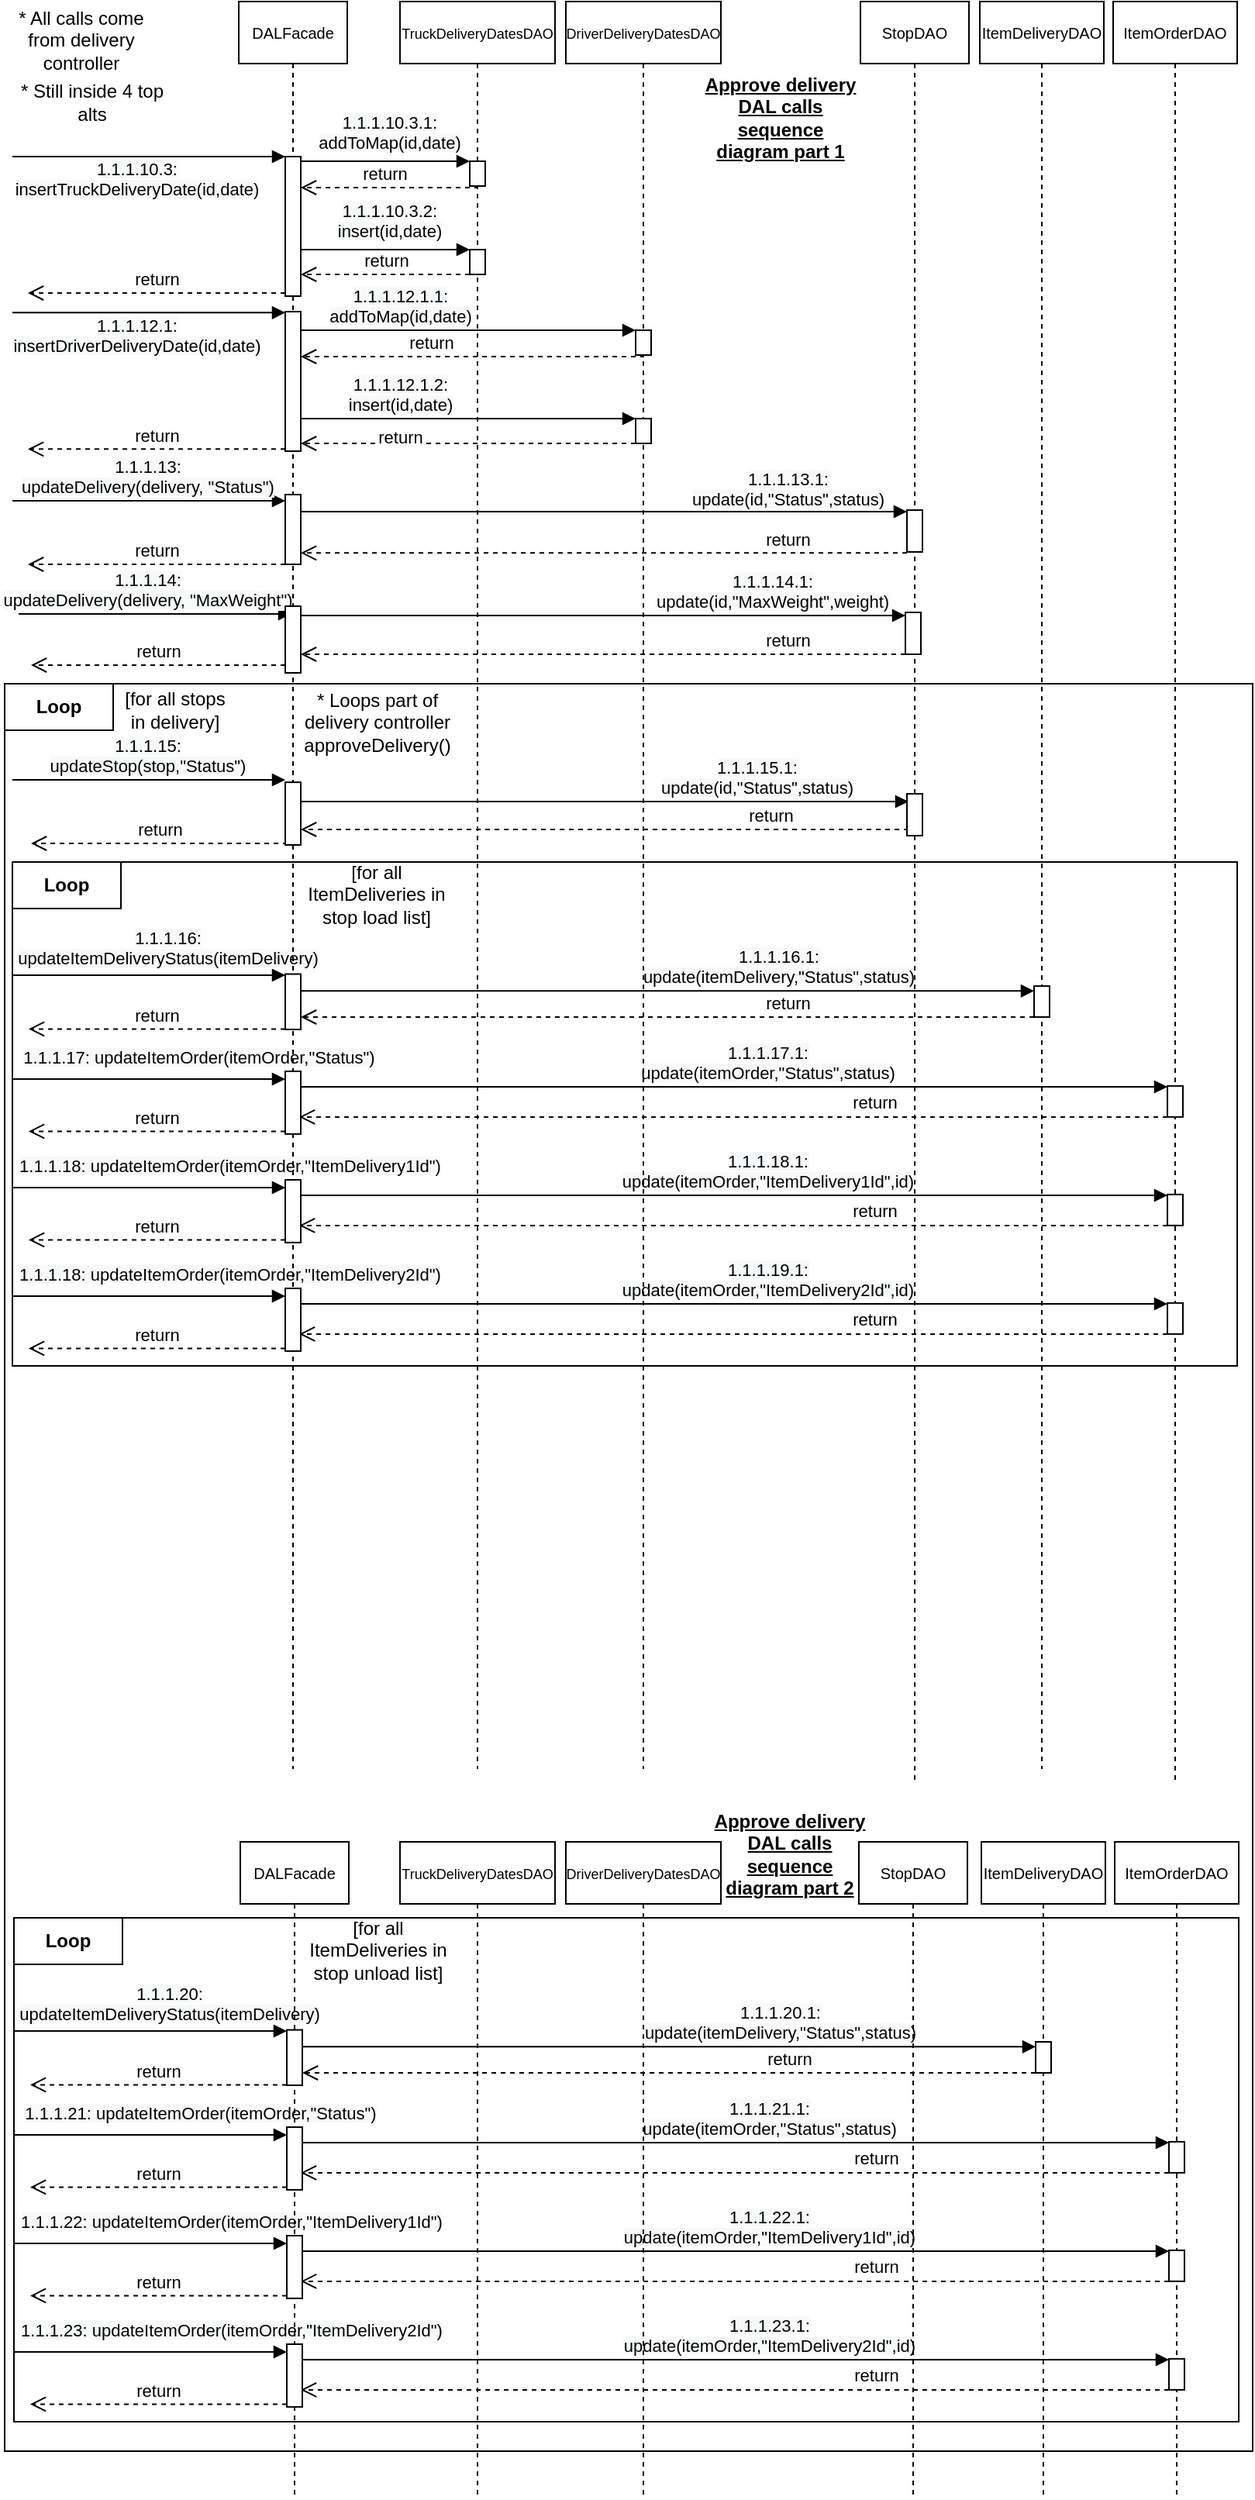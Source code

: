 <mxfile version="20.5.3" type="embed"><diagram id="23iRSUPoRavnBvh4doch" name="Page-1"><mxGraphModel dx="1515" dy="495" grid="1" gridSize="10" guides="1" tooltips="1" connect="1" arrows="1" fold="1" page="1" pageScale="1" pageWidth="827" pageHeight="1169" math="0" shadow="0"><root><mxCell id="0"/><mxCell id="1" parent="0"/><mxCell id="19" value="" style="rounded=0;whiteSpace=wrap;html=1;" parent="1" vertex="1"><mxGeometry x="-825" y="450" width="805" height="1140" as="geometry"/></mxCell><mxCell id="90" value="" style="rounded=0;whiteSpace=wrap;html=1;" parent="1" vertex="1"><mxGeometry x="-819" y="1246" width="790" height="325" as="geometry"/></mxCell><mxCell id="26" value="" style="rounded=0;whiteSpace=wrap;html=1;" parent="1" vertex="1"><mxGeometry x="-820" y="565" width="790" height="325" as="geometry"/></mxCell><mxCell id="20" value="&lt;b&gt;Loop&lt;/b&gt;" style="rounded=0;whiteSpace=wrap;html=1;" parent="1" vertex="1"><mxGeometry x="-825" y="450" width="70" height="30" as="geometry"/></mxCell><mxCell id="5" value="&lt;span style=&quot;background-color: rgb(248, 249, 250);&quot;&gt;1.1.1.13:&lt;br&gt;updateDelivery(delivery, &quot;Status&quot;)&lt;br&gt;&lt;/span&gt;" style="html=1;verticalAlign=bottom;startArrow=none;endArrow=block;startSize=8;edgeStyle=elbowEdgeStyle;elbow=vertical;curved=0;rounded=0;startFill=0;" parent="1" target="56" edge="1"><mxGeometry x="-0.013" relative="1" as="geometry"><mxPoint x="-820" y="332" as="sourcePoint"/><Array as="points"><mxPoint x="-680" y="332"/><mxPoint x="-700" y="334"/><mxPoint x="-770" y="333"/><mxPoint x="-660" y="333"/><mxPoint x="-640" y="323"/><mxPoint x="110" y="323"/><mxPoint x="50" y="323"/><mxPoint x="160" y="343"/><mxPoint x="130" y="363"/></Array><mxPoint as="offset"/><mxPoint x="-644" y="332" as="targetPoint"/></mxGeometry></mxCell><mxCell id="6" value="* All calls come from delivery controller" style="text;html=1;align=center;verticalAlign=middle;whiteSpace=wrap;rounded=0;" parent="1" vertex="1"><mxGeometry x="-827" y="20" width="103" height="30" as="geometry"/></mxCell><mxCell id="7" value="* Still inside 4 top alts" style="text;html=1;align=center;verticalAlign=middle;whiteSpace=wrap;rounded=0;" parent="1" vertex="1"><mxGeometry x="-820" y="60" width="103" height="30" as="geometry"/></mxCell><mxCell id="9" value="&lt;span style=&quot;background-color: rgb(248, 249, 250);&quot;&gt;1.1.1.14:&lt;br&gt;updateDelivery(delivery, &quot;MaxWeight&quot;)&lt;br&gt;&lt;/span&gt;" style="html=1;verticalAlign=bottom;startArrow=none;endArrow=block;startSize=8;edgeStyle=elbowEdgeStyle;elbow=vertical;curved=0;rounded=0;startFill=0;" parent="1" edge="1"><mxGeometry x="-0.057" relative="1" as="geometry"><mxPoint x="-816" y="405" as="sourcePoint"/><Array as="points"><mxPoint x="-716" y="405"/><mxPoint x="-806" y="405"/><mxPoint x="-766" y="406"/><mxPoint x="-656" y="406"/><mxPoint x="-636" y="396"/><mxPoint x="114" y="396"/><mxPoint x="54" y="396"/><mxPoint x="164" y="416"/><mxPoint x="134" y="436"/></Array><mxPoint as="offset"/><mxPoint x="-640" y="405" as="targetPoint"/></mxGeometry></mxCell><mxCell id="12" value="&lt;span style=&quot;background-color: rgb(248, 249, 250);&quot;&gt;1.1.1.13.1:&lt;br&gt;update(id,&quot;Status&quot;,status)&lt;br&gt;&lt;/span&gt;" style="html=1;verticalAlign=bottom;startArrow=none;endArrow=block;startSize=8;edgeStyle=elbowEdgeStyle;elbow=vertical;curved=0;rounded=0;startFill=0;" parent="1" edge="1"><mxGeometry x="0.606" y="-1" relative="1" as="geometry"><mxPoint x="-634" y="339.0" as="sourcePoint"/><Array as="points"><mxPoint x="-326" y="339"/><mxPoint x="-346" y="341"/><mxPoint x="-416" y="340"/><mxPoint x="-306" y="340"/><mxPoint x="-286" y="330"/><mxPoint x="464" y="330"/><mxPoint x="404" y="330"/><mxPoint x="514" y="350"/><mxPoint x="484" y="370"/></Array><mxPoint as="offset"/><mxPoint x="-243" y="339.0" as="targetPoint"/></mxGeometry></mxCell><mxCell id="13" value="return" style="html=1;verticalAlign=bottom;endArrow=open;dashed=1;endSize=8;edgeStyle=elbowEdgeStyle;elbow=vertical;curved=0;rounded=0;" parent="1" edge="1"><mxGeometry x="-0.606" relative="1" as="geometry"><mxPoint x="-634" y="365.66" as="targetPoint"/><Array as="points"><mxPoint x="-336" y="365.66"/><mxPoint x="-385" y="435.66"/><mxPoint x="-390" y="340.61"/><mxPoint x="-440" y="220.61"/><mxPoint x="-350" y="160.28"/><mxPoint x="-340" y="160.28"/><mxPoint x="-410" y="140.75"/><mxPoint x="-365" y="100.75"/><mxPoint x="-345" y="110.75"/></Array><mxPoint x="-243" y="365.66" as="sourcePoint"/><mxPoint as="offset"/></mxGeometry></mxCell><mxCell id="14" value="return" style="html=1;verticalAlign=bottom;endArrow=open;dashed=1;endSize=8;edgeStyle=elbowEdgeStyle;elbow=vertical;curved=0;rounded=0;" parent="1" source="59" edge="1"><mxGeometry relative="1" as="geometry"><mxPoint x="-808" y="438" as="targetPoint"/><Array as="points"><mxPoint x="-714" y="438"/><mxPoint x="-763" y="508"/><mxPoint x="-768" y="412.95"/><mxPoint x="-818" y="292.95"/><mxPoint x="-728" y="232.62"/><mxPoint x="-718" y="232.62"/><mxPoint x="-788" y="213.09"/><mxPoint x="-743" y="173.09"/><mxPoint x="-723" y="183.09"/></Array><mxPoint x="-642.48" y="454.82" as="sourcePoint"/><mxPoint as="offset"/></mxGeometry></mxCell><mxCell id="15" value="&lt;span style=&quot;background-color: rgb(248, 249, 250);&quot;&gt;1.1.1.14.1:&lt;br&gt;update(id,&quot;MaxWeight&quot;,weight)&lt;br&gt;&lt;/span&gt;" style="html=1;verticalAlign=bottom;startArrow=none;endArrow=block;startSize=8;edgeStyle=elbowEdgeStyle;elbow=vertical;curved=0;rounded=0;startFill=0;" parent="1" target="58" edge="1"><mxGeometry x="0.559" relative="1" as="geometry"><mxPoint x="-634" y="406.0" as="sourcePoint"/><Array as="points"><mxPoint x="-330" y="406"/><mxPoint x="-350" y="408"/><mxPoint x="-420" y="407"/><mxPoint x="-310" y="407"/><mxPoint x="-290" y="397"/><mxPoint x="460" y="397"/><mxPoint x="400" y="397"/><mxPoint x="510" y="417"/><mxPoint x="480" y="437"/></Array><mxPoint as="offset"/><mxPoint x="-243" y="406.0" as="targetPoint"/></mxGeometry></mxCell><mxCell id="16" value="return" style="html=1;verticalAlign=bottom;endArrow=open;dashed=1;endSize=8;edgeStyle=elbowEdgeStyle;elbow=vertical;curved=0;rounded=0;" parent="1" source="58" target="59" edge="1"><mxGeometry x="-0.61" relative="1" as="geometry"><mxPoint x="-640" y="439.0" as="targetPoint"/><Array as="points"><mxPoint x="-334" y="431"/><mxPoint x="-383" y="501"/><mxPoint x="-388" y="405.95"/><mxPoint x="-438" y="285.95"/><mxPoint x="-348" y="225.62"/><mxPoint x="-338" y="225.62"/><mxPoint x="-408" y="206.09"/><mxPoint x="-363" y="166.09"/><mxPoint x="-343" y="176.09"/></Array><mxPoint x="-245.0" y="431" as="sourcePoint"/><mxPoint as="offset"/></mxGeometry></mxCell><mxCell id="17" value="return" style="html=1;verticalAlign=bottom;endArrow=open;dashed=1;endSize=8;edgeStyle=elbowEdgeStyle;elbow=vertical;curved=0;rounded=0;" parent="1" edge="1"><mxGeometry relative="1" as="geometry"><mxPoint x="-810" y="373" as="targetPoint"/><Array as="points"><mxPoint x="-716" y="373"/><mxPoint x="-765" y="443"/><mxPoint x="-770" y="347.95"/><mxPoint x="-820" y="227.95"/><mxPoint x="-730" y="167.62"/><mxPoint x="-720" y="167.62"/><mxPoint x="-790" y="148.09"/><mxPoint x="-745" y="108.09"/><mxPoint x="-725" y="118.09"/></Array><mxPoint x="-644" y="373" as="sourcePoint"/><mxPoint as="offset"/></mxGeometry></mxCell><mxCell id="18" value="&lt;span style=&quot;background-color: rgb(248, 249, 250);&quot;&gt;1.1.1.15:&lt;br&gt;updateStop(stop,&quot;Status&quot;)&lt;br&gt;&lt;/span&gt;" style="html=1;verticalAlign=bottom;startArrow=none;endArrow=block;startSize=8;edgeStyle=elbowEdgeStyle;elbow=vertical;curved=0;rounded=0;startFill=0;" parent="1" edge="1"><mxGeometry x="-0.013" relative="1" as="geometry"><mxPoint x="-820" y="512" as="sourcePoint"/><Array as="points"><mxPoint x="-680" y="512"/><mxPoint x="-700" y="514"/><mxPoint x="-770" y="513"/><mxPoint x="-660" y="513"/><mxPoint x="-640" y="503"/><mxPoint x="110" y="503"/><mxPoint x="50" y="503"/><mxPoint x="160" y="523"/><mxPoint x="130" y="543"/></Array><mxPoint as="offset"/><mxPoint x="-644" y="512" as="targetPoint"/></mxGeometry></mxCell><mxCell id="21" value="[for all stops&lt;br&gt;in delivery]" style="text;html=1;align=center;verticalAlign=middle;whiteSpace=wrap;rounded=0;" parent="1" vertex="1"><mxGeometry x="-769.996" y="450" width="110.421" height="34.56" as="geometry"/></mxCell><mxCell id="22" value="&lt;span style=&quot;background-color: rgb(248, 249, 250);&quot;&gt;1.1.1.15.1:&lt;br&gt;update(id,&quot;Status&quot;,status)&lt;br&gt;&lt;/span&gt;" style="html=1;verticalAlign=bottom;startArrow=none;endArrow=block;startSize=8;edgeStyle=elbowEdgeStyle;elbow=vertical;curved=0;rounded=0;startFill=0;" parent="1" source="61" edge="1"><mxGeometry x="0.5" relative="1" as="geometry"><mxPoint x="-399" y="526.0" as="sourcePoint"/><Array as="points"><mxPoint x="-317" y="526"/><mxPoint x="-337" y="528"/><mxPoint x="-407" y="527"/><mxPoint x="-297" y="527"/><mxPoint x="-277" y="517"/><mxPoint x="473" y="517"/><mxPoint x="413" y="517"/><mxPoint x="523" y="537"/><mxPoint x="493" y="557"/></Array><mxPoint as="offset"/><mxPoint x="-242" y="526.0" as="targetPoint"/></mxGeometry></mxCell><mxCell id="23" value="return" style="html=1;verticalAlign=bottom;endArrow=open;dashed=1;endSize=8;edgeStyle=elbowEdgeStyle;elbow=vertical;curved=0;rounded=0;" parent="1" target="61" edge="1"><mxGeometry x="-0.546" relative="1" as="geometry"><mxPoint x="-399" y="544.0" as="targetPoint"/><Array as="points"><mxPoint x="-275" y="544"/><mxPoint x="-321" y="554"/><mxPoint x="-370" y="624"/><mxPoint x="-375" y="528.95"/><mxPoint x="-425" y="408.95"/><mxPoint x="-335" y="348.62"/><mxPoint x="-325" y="348.62"/><mxPoint x="-395" y="329.09"/><mxPoint x="-350" y="289.09"/><mxPoint x="-330" y="299.09"/></Array><mxPoint x="-242" y="544.0" as="sourcePoint"/><mxPoint as="offset"/></mxGeometry></mxCell><mxCell id="25" value="return" style="html=1;verticalAlign=bottom;endArrow=open;dashed=1;endSize=8;edgeStyle=elbowEdgeStyle;elbow=vertical;curved=0;rounded=0;exitX=0.152;exitY=0.423;exitDx=0;exitDy=0;exitPerimeter=0;" parent="1" edge="1"><mxGeometry relative="1" as="geometry"><mxPoint x="-808" y="553" as="targetPoint"/><Array as="points"><mxPoint x="-660" y="553"/><mxPoint x="-680" y="550"/><mxPoint x="-706" y="550"/><mxPoint x="-755" y="620"/><mxPoint x="-760" y="524.95"/><mxPoint x="-810" y="404.95"/><mxPoint x="-720" y="344.62"/><mxPoint x="-710" y="344.62"/><mxPoint x="-780" y="325.09"/><mxPoint x="-735" y="285.09"/><mxPoint x="-715" y="295.09"/></Array><mxPoint x="-642.48" y="553.02" as="sourcePoint"/><mxPoint as="offset"/></mxGeometry></mxCell><mxCell id="27" value="&lt;b&gt;Loop&lt;/b&gt;" style="rounded=0;whiteSpace=wrap;html=1;" parent="1" vertex="1"><mxGeometry x="-820" y="565" width="70" height="30" as="geometry"/></mxCell><mxCell id="28" value="[for all ItemDeliveries in stop load list]" style="text;html=1;align=center;verticalAlign=middle;whiteSpace=wrap;rounded=0;" parent="1" vertex="1"><mxGeometry x="-639.996" y="569" width="110.421" height="34.56" as="geometry"/></mxCell><mxCell id="31" value="&lt;span style=&quot;background-color: rgb(248, 249, 250);&quot;&gt;1.1.1.16:&lt;br&gt;updateItemDeliveryStatus(itemDelivery)&lt;br&gt;&lt;/span&gt;" style="html=1;verticalAlign=bottom;startArrow=none;endArrow=block;startSize=8;edgeStyle=elbowEdgeStyle;elbow=vertical;curved=0;rounded=0;startFill=0;" parent="1" edge="1"><mxGeometry x="0.136" y="2" relative="1" as="geometry"><mxPoint x="-820" y="638" as="sourcePoint"/><Array as="points"><mxPoint x="-680" y="638"/><mxPoint x="-700" y="640"/><mxPoint x="-770" y="639"/><mxPoint x="-660" y="639"/><mxPoint x="-640" y="629"/><mxPoint x="110" y="629"/><mxPoint x="50" y="629"/><mxPoint x="160" y="649"/><mxPoint x="130" y="669"/></Array><mxPoint as="offset"/><mxPoint x="-644" y="638.0" as="targetPoint"/></mxGeometry></mxCell><mxCell id="32" value="* Loops part of delivery controller approveDelivery()" style="text;html=1;align=center;verticalAlign=middle;whiteSpace=wrap;rounded=0;" parent="1" vertex="1"><mxGeometry x="-636.29" y="460.0" width="103" height="30" as="geometry"/></mxCell><mxCell id="33" value="&lt;span style=&quot;background-color: rgb(248, 249, 250);&quot;&gt;1.1.1.16.1:&lt;br&gt;update(itemDelivery,&quot;Status&quot;,status)&lt;br&gt;&lt;/span&gt;" style="html=1;verticalAlign=bottom;startArrow=none;endArrow=block;startSize=8;edgeStyle=elbowEdgeStyle;elbow=vertical;curved=0;rounded=0;startFill=0;" parent="1" source="63" target="30" edge="1"><mxGeometry x="0.3" relative="1" as="geometry"><mxPoint x="-399" y="648.16" as="sourcePoint"/><Array as="points"><mxPoint x="-307" y="648.16"/><mxPoint x="-327" y="650.16"/><mxPoint x="-397" y="649.16"/><mxPoint x="-287" y="649.16"/><mxPoint x="-267" y="639.16"/><mxPoint x="483" y="639.16"/><mxPoint x="423" y="639.16"/><mxPoint x="533" y="659.16"/><mxPoint x="503" y="679.16"/></Array><mxPoint as="offset"/><mxPoint x="-232" y="648.16" as="targetPoint"/></mxGeometry></mxCell><mxCell id="34" value="return" style="html=1;verticalAlign=bottom;endArrow=open;dashed=1;endSize=8;edgeStyle=elbowEdgeStyle;elbow=vertical;curved=0;rounded=0;" parent="1" source="30" target="63" edge="1"><mxGeometry x="-0.325" relative="1" as="geometry"><mxPoint x="-399" y="665" as="targetPoint"/><Array as="points"><mxPoint x="-215" y="665"/><mxPoint x="-175" y="685"/><mxPoint x="-311" y="676.16"/><mxPoint x="-360" y="746.16"/><mxPoint x="-365" y="651.11"/><mxPoint x="-415" y="531.11"/><mxPoint x="-325" y="470.78"/><mxPoint x="-315" y="470.78"/><mxPoint x="-385" y="451.25"/><mxPoint x="-340" y="411.25"/><mxPoint x="-320" y="421.25"/></Array><mxPoint x="-232" y="666.16" as="sourcePoint"/><mxPoint as="offset"/></mxGeometry></mxCell><mxCell id="35" value="&lt;span style=&quot;background-color: rgb(248, 249, 250);&quot;&gt;1.1.1.10.3:&lt;br&gt;insertTruckDeliveryDate(id,date)&lt;br&gt;&lt;/span&gt;" style="html=1;verticalAlign=bottom;startArrow=none;endArrow=block;startSize=8;edgeStyle=elbowEdgeStyle;elbow=vertical;curved=0;rounded=0;startFill=0;" parent="1" edge="1"><mxGeometry x="-0.091" y="-30" relative="1" as="geometry"><mxPoint x="-820" y="110" as="sourcePoint"/><Array as="points"><mxPoint x="-680" y="110"/><mxPoint x="-700" y="112"/><mxPoint x="-770" y="111"/><mxPoint x="-660" y="111"/><mxPoint x="-640" y="101"/><mxPoint x="110" y="101"/><mxPoint x="50" y="101"/><mxPoint x="160" y="121"/><mxPoint x="130" y="141"/></Array><mxPoint as="offset"/><mxPoint x="-644" y="110" as="targetPoint"/></mxGeometry></mxCell><mxCell id="38" value="&lt;span style=&quot;background-color: rgb(248, 249, 250);&quot;&gt;1.1.1.10.3.1:&lt;br&gt;addToMap(id,date)&lt;br&gt;&lt;/span&gt;" style="html=1;verticalAlign=bottom;startArrow=none;endArrow=block;startSize=8;edgeStyle=elbowEdgeStyle;elbow=vertical;curved=0;rounded=0;startFill=0;" parent="1" target="37" edge="1"><mxGeometry x="0.043" y="3" relative="1" as="geometry"><mxPoint x="-634" y="113" as="sourcePoint"/><Array as="points"><mxPoint x="-560" y="113"/><mxPoint x="-610" y="153"/><mxPoint x="-690" y="135"/><mxPoint x="-760" y="134"/><mxPoint x="-650" y="134"/><mxPoint x="-630" y="124"/><mxPoint x="120" y="124"/><mxPoint x="60" y="124"/><mxPoint x="170" y="144"/><mxPoint x="140" y="164"/></Array><mxPoint as="offset"/><mxPoint x="-540" y="113" as="targetPoint"/></mxGeometry></mxCell><mxCell id="39" value="return" style="html=1;verticalAlign=bottom;endArrow=open;dashed=1;endSize=8;edgeStyle=elbowEdgeStyle;elbow=vertical;curved=0;rounded=0;" parent="1" source="37" target="3" edge="1"><mxGeometry x="0.069" relative="1" as="geometry"><mxPoint x="-634" y="131" as="targetPoint"/><Array as="points"><mxPoint x="-540" y="130"/><mxPoint x="-640" y="131"/><mxPoint x="-550" y="130"/><mxPoint x="-623" y="131"/><mxPoint x="-672" y="201"/><mxPoint x="-677" y="105.95"/><mxPoint x="-727" y="-14.05"/><mxPoint x="-637" y="-74.38"/><mxPoint x="-627" y="-74.38"/><mxPoint x="-697" y="-93.91"/><mxPoint x="-652" y="-133.91"/><mxPoint x="-632" y="-123.91"/></Array><mxPoint x="-540" y="131" as="sourcePoint"/><mxPoint as="offset"/></mxGeometry></mxCell><mxCell id="41" value="&lt;span style=&quot;background-color: rgb(248, 249, 250);&quot;&gt;1.1.1.10.3.2:&lt;br&gt;insert(id,date)&lt;br&gt;&lt;/span&gt;" style="html=1;verticalAlign=bottom;startArrow=none;endArrow=block;startSize=8;edgeStyle=elbowEdgeStyle;elbow=vertical;curved=0;rounded=0;startFill=0;" parent="1" target="40" edge="1"><mxGeometry x="0.043" y="3" relative="1" as="geometry"><mxPoint x="-633.57" y="170" as="sourcePoint"/><Array as="points"><mxPoint x="-550" y="170"/><mxPoint x="-550" y="160"/><mxPoint x="-559.57" y="170"/><mxPoint x="-609.57" y="210"/><mxPoint x="-689.57" y="192"/><mxPoint x="-759.57" y="191"/><mxPoint x="-649.57" y="191"/><mxPoint x="-629.57" y="181"/><mxPoint x="120.43" y="181"/><mxPoint x="60.43" y="181"/><mxPoint x="170.43" y="201"/><mxPoint x="140.43" y="221"/></Array><mxPoint as="offset"/><mxPoint x="-539.57" y="170" as="targetPoint"/></mxGeometry></mxCell><mxCell id="42" value="return" style="html=1;verticalAlign=bottom;endArrow=open;dashed=1;endSize=8;edgeStyle=elbowEdgeStyle;elbow=vertical;curved=0;rounded=0;" parent="1" edge="1"><mxGeometry relative="1" as="geometry"><mxPoint x="-634" y="186" as="targetPoint"/><Array as="points"><mxPoint x="-583" y="186"/><mxPoint x="-560" y="222"/><mxPoint x="-622.57" y="190"/><mxPoint x="-671.57" y="260"/><mxPoint x="-676.57" y="164.95"/><mxPoint x="-726.57" y="44.95"/><mxPoint x="-636.57" y="-15.38"/><mxPoint x="-626.57" y="-15.38"/><mxPoint x="-696.57" y="-34.91"/><mxPoint x="-651.57" y="-74.91"/><mxPoint x="-631.57" y="-64.91"/></Array><mxPoint x="-525" y="186" as="sourcePoint"/><mxPoint as="offset"/></mxGeometry></mxCell><mxCell id="43" value="return" style="html=1;verticalAlign=bottom;endArrow=open;dashed=1;endSize=8;edgeStyle=elbowEdgeStyle;elbow=vertical;curved=0;rounded=0;" parent="1" source="3" edge="1"><mxGeometry relative="1" as="geometry"><mxPoint x="-810" y="198" as="targetPoint"/><Array as="points"><mxPoint x="-729" y="198"/><mxPoint x="-778" y="268"/><mxPoint x="-783" y="172.95"/><mxPoint x="-833" y="52.95"/><mxPoint x="-743" y="-7.38"/><mxPoint x="-733" y="-7.38"/><mxPoint x="-803" y="-26.91"/><mxPoint x="-758" y="-66.91"/><mxPoint x="-738" y="-56.91"/></Array><mxPoint x="-646.0" y="198" as="sourcePoint"/><mxPoint as="offset"/></mxGeometry></mxCell><mxCell id="48" value="&lt;span style=&quot;background-color: rgb(248, 249, 250);&quot;&gt;1.1.1.12.1.1:&lt;br&gt;addToMap(id,date)&lt;br&gt;&lt;/span&gt;" style="html=1;verticalAlign=bottom;startArrow=none;endArrow=block;startSize=8;edgeStyle=elbowEdgeStyle;elbow=vertical;curved=0;rounded=0;startFill=0;" parent="1" source="53" target="47" edge="1"><mxGeometry x="-0.407" relative="1" as="geometry"><mxPoint x="-527" y="222" as="sourcePoint"/><Array as="points"><mxPoint x="-453" y="222"/><mxPoint x="-503" y="262"/><mxPoint x="-583" y="244"/><mxPoint x="-653" y="243"/><mxPoint x="-543" y="243"/><mxPoint x="-523" y="233"/><mxPoint x="227" y="233"/><mxPoint x="167" y="233"/><mxPoint x="277" y="253"/><mxPoint x="247" y="273"/></Array><mxPoint as="offset"/><mxPoint x="-433" y="222" as="targetPoint"/></mxGeometry></mxCell><mxCell id="49" value="return" style="html=1;verticalAlign=bottom;endArrow=open;dashed=1;endSize=8;edgeStyle=elbowEdgeStyle;elbow=vertical;curved=0;rounded=0;" parent="1" source="47" target="53" edge="1"><mxGeometry x="0.243" relative="1" as="geometry"><mxPoint x="-527" y="239" as="targetPoint"/><Array as="points"><mxPoint x="-433" y="239"/><mxPoint x="-533" y="240"/><mxPoint x="-443" y="239"/><mxPoint x="-516" y="240"/><mxPoint x="-565" y="310"/><mxPoint x="-570" y="214.95"/><mxPoint x="-620" y="94.95"/><mxPoint x="-530" y="34.62"/><mxPoint x="-520" y="34.62"/><mxPoint x="-590" y="15.09"/><mxPoint x="-545" y="-24.91"/><mxPoint x="-525" y="-14.91"/></Array><mxPoint x="-433" y="240" as="sourcePoint"/><mxPoint as="offset"/></mxGeometry></mxCell><mxCell id="51" value="&lt;span style=&quot;background-color: rgb(248, 249, 250);&quot;&gt;1.1.1.12.1.2:&lt;br&gt;insert(id,date)&lt;br&gt;&lt;/span&gt;" style="html=1;verticalAlign=bottom;startArrow=none;endArrow=block;startSize=8;edgeStyle=elbowEdgeStyle;elbow=vertical;curved=0;rounded=0;startFill=0;" parent="1" source="53" target="50" edge="1"><mxGeometry x="-0.407" relative="1" as="geometry"><mxPoint x="-526.57" y="279" as="sourcePoint"/><Array as="points"><mxPoint x="-443" y="279"/><mxPoint x="-443" y="269"/><mxPoint x="-452.57" y="279"/><mxPoint x="-502.57" y="319"/><mxPoint x="-582.57" y="301"/><mxPoint x="-652.57" y="300"/><mxPoint x="-542.57" y="300"/><mxPoint x="-522.57" y="290"/><mxPoint x="227.43" y="290"/><mxPoint x="167.43" y="290"/><mxPoint x="277.43" y="310"/><mxPoint x="247.43" y="330"/></Array><mxPoint as="offset"/><mxPoint x="-432.57" y="279" as="targetPoint"/></mxGeometry></mxCell><mxCell id="52" value="return" style="html=1;verticalAlign=bottom;endArrow=open;dashed=1;endSize=8;edgeStyle=elbowEdgeStyle;elbow=vertical;curved=0;rounded=0;" parent="1" target="53" edge="1"><mxGeometry x="0.407" y="5" relative="1" as="geometry"><mxPoint x="-527" y="295" as="targetPoint"/><Array as="points"><mxPoint x="-476" y="295"/><mxPoint x="-453" y="331"/><mxPoint x="-515.57" y="299"/><mxPoint x="-564.57" y="369"/><mxPoint x="-569.57" y="273.95"/><mxPoint x="-619.57" y="153.95"/><mxPoint x="-529.57" y="93.62"/><mxPoint x="-519.57" y="93.62"/><mxPoint x="-589.57" y="74.09"/><mxPoint x="-544.57" y="34.09"/><mxPoint x="-524.57" y="44.09"/></Array><mxPoint x="-418" y="295" as="sourcePoint"/><mxPoint as="offset"/></mxGeometry></mxCell><mxCell id="54" value="&lt;span style=&quot;background-color: rgb(248, 249, 250);&quot;&gt;1.1.1.12.1:&lt;br&gt;insertDriverDeliveryDate(id,date)&lt;br&gt;&lt;/span&gt;" style="html=1;verticalAlign=bottom;startArrow=none;endArrow=block;startSize=8;edgeStyle=elbowEdgeStyle;elbow=vertical;curved=0;rounded=0;startFill=0;" parent="1" edge="1"><mxGeometry x="-0.091" y="-30" relative="1" as="geometry"><mxPoint x="-820" y="210.66" as="sourcePoint"/><Array as="points"><mxPoint x="-680" y="210.66"/><mxPoint x="-700" y="212.66"/><mxPoint x="-770" y="211.66"/><mxPoint x="-660" y="211.66"/><mxPoint x="-640" y="201.66"/><mxPoint x="110" y="201.66"/><mxPoint x="50" y="201.66"/><mxPoint x="160" y="221.66"/><mxPoint x="130" y="241.66"/></Array><mxPoint as="offset"/><mxPoint x="-644" y="210.66" as="targetPoint"/></mxGeometry></mxCell><mxCell id="55" value="return" style="html=1;verticalAlign=bottom;endArrow=open;dashed=1;endSize=8;edgeStyle=elbowEdgeStyle;elbow=vertical;curved=0;rounded=0;" parent="1" edge="1"><mxGeometry relative="1" as="geometry"><mxPoint x="-810" y="298.66" as="targetPoint"/><Array as="points"><mxPoint x="-729" y="298.66"/><mxPoint x="-778" y="368.66"/><mxPoint x="-783" y="273.61"/><mxPoint x="-833" y="153.61"/><mxPoint x="-743" y="93.28"/><mxPoint x="-733" y="93.28"/><mxPoint x="-803" y="73.75"/><mxPoint x="-758" y="33.75"/><mxPoint x="-738" y="43.75"/></Array><mxPoint x="-644" y="298.66" as="sourcePoint"/><mxPoint as="offset"/></mxGeometry></mxCell><mxCell id="66" value="return" style="html=1;verticalAlign=bottom;endArrow=open;dashed=1;endSize=8;edgeStyle=elbowEdgeStyle;elbow=vertical;curved=0;rounded=0;exitX=0.152;exitY=0.423;exitDx=0;exitDy=0;exitPerimeter=0;" parent="1" edge="1"><mxGeometry relative="1" as="geometry"><mxPoint x="-809.52" y="672.72" as="targetPoint"/><Array as="points"><mxPoint x="-661.52" y="672.72"/><mxPoint x="-681.52" y="669.72"/><mxPoint x="-707.52" y="669.72"/><mxPoint x="-756.52" y="739.72"/><mxPoint x="-761.52" y="644.67"/><mxPoint x="-811.52" y="524.67"/><mxPoint x="-721.52" y="464.34"/><mxPoint x="-711.52" y="464.34"/><mxPoint x="-781.52" y="444.81"/><mxPoint x="-736.52" y="404.81"/><mxPoint x="-716.52" y="414.81"/></Array><mxPoint x="-644" y="672.74" as="sourcePoint"/><mxPoint as="offset"/></mxGeometry></mxCell><mxCell id="68" value="&lt;span style=&quot;background-color: rgb(248, 249, 250);&quot;&gt;1.1.1.17: updateItemOrder(itemOrder,&quot;Status&quot;)&lt;br&gt;&lt;/span&gt;" style="html=1;verticalAlign=bottom;startArrow=none;endArrow=block;startSize=8;edgeStyle=elbowEdgeStyle;elbow=vertical;curved=0;rounded=0;startFill=0;" parent="1" edge="1"><mxGeometry x="0.364" y="5" relative="1" as="geometry"><mxPoint x="-820" y="705" as="sourcePoint"/><Array as="points"><mxPoint x="-680" y="705"/><mxPoint x="-700" y="707"/><mxPoint x="-770" y="706"/><mxPoint x="-660" y="706"/><mxPoint x="-640" y="696"/><mxPoint x="110" y="696"/><mxPoint x="50" y="696"/><mxPoint x="160" y="716"/><mxPoint x="130" y="736"/></Array><mxPoint as="offset"/><mxPoint x="-644" y="705" as="targetPoint"/></mxGeometry></mxCell><mxCell id="69" value="&lt;span style=&quot;background-color: rgb(248, 249, 250);&quot;&gt;1.1.1.17.1:&lt;br&gt;update(itemOrder,&quot;Status&quot;,status)&lt;br&gt;&lt;/span&gt;" style="html=1;verticalAlign=bottom;startArrow=none;endArrow=block;startSize=8;edgeStyle=elbowEdgeStyle;elbow=vertical;curved=0;rounded=0;startFill=0;" parent="1" source="67" target="65" edge="1"><mxGeometry x="0.077" relative="1" as="geometry"><mxPoint x="-634" y="720.0" as="sourcePoint"/><Array as="points"><mxPoint x="-550" y="710"/><mxPoint x="-307" y="720.0"/><mxPoint x="-327" y="722.0"/><mxPoint x="-397" y="721.0"/><mxPoint x="-287" y="721.0"/><mxPoint x="-267" y="711.0"/><mxPoint x="483" y="711.0"/><mxPoint x="423" y="711.0"/><mxPoint x="533" y="731.0"/><mxPoint x="503" y="751.0"/></Array><mxPoint as="offset"/><mxPoint x="-160" y="720.0" as="targetPoint"/></mxGeometry></mxCell><mxCell id="70" value="return" style="html=1;verticalAlign=bottom;endArrow=open;dashed=1;endSize=8;edgeStyle=elbowEdgeStyle;elbow=vertical;curved=0;rounded=0;" parent="1" source="65" edge="1"><mxGeometry x="-0.325" relative="1" as="geometry"><mxPoint x="-635" y="729" as="targetPoint"/><Array as="points"><mxPoint x="-131" y="729.44"/><mxPoint x="-91" y="749.44"/><mxPoint x="-227" y="740.6"/><mxPoint x="-276" y="810.6"/><mxPoint x="-281" y="715.55"/><mxPoint x="-331" y="595.55"/><mxPoint x="-241" y="535.22"/><mxPoint x="-231" y="535.22"/><mxPoint x="-301" y="515.69"/><mxPoint x="-256" y="475.69"/><mxPoint x="-236" y="485.69"/></Array><mxPoint x="-76" y="729.44" as="sourcePoint"/><mxPoint as="offset"/></mxGeometry></mxCell><mxCell id="71" value="return" style="html=1;verticalAlign=bottom;endArrow=open;dashed=1;endSize=8;edgeStyle=elbowEdgeStyle;elbow=vertical;curved=0;rounded=0;exitX=0.152;exitY=0.423;exitDx=0;exitDy=0;exitPerimeter=0;" parent="1" edge="1"><mxGeometry relative="1" as="geometry"><mxPoint x="-809.52" y="738.72" as="targetPoint"/><Array as="points"><mxPoint x="-661.52" y="738.72"/><mxPoint x="-681.52" y="735.72"/><mxPoint x="-707.52" y="735.72"/><mxPoint x="-756.52" y="805.72"/><mxPoint x="-761.52" y="710.67"/><mxPoint x="-811.52" y="590.67"/><mxPoint x="-721.52" y="530.34"/><mxPoint x="-711.52" y="530.34"/><mxPoint x="-781.52" y="510.81"/><mxPoint x="-736.52" y="470.81"/><mxPoint x="-716.52" y="480.81"/></Array><mxPoint x="-644" y="738.74" as="sourcePoint"/><mxPoint as="offset"/></mxGeometry></mxCell><mxCell id="74" value="&lt;span style=&quot;background-color: rgb(248, 249, 250);&quot;&gt;1.1.1.18: updateItemOrder(itemOrder,&quot;ItemDelivery1Id&quot;)&lt;br&gt;&lt;/span&gt;" style="html=1;verticalAlign=bottom;startArrow=none;endArrow=block;startSize=8;edgeStyle=elbowEdgeStyle;elbow=vertical;curved=0;rounded=0;startFill=0;" parent="1" edge="1"><mxGeometry x="0.591" y="5" relative="1" as="geometry"><mxPoint x="-820" y="775" as="sourcePoint"/><Array as="points"><mxPoint x="-680" y="775"/><mxPoint x="-700" y="777"/><mxPoint x="-770" y="776"/><mxPoint x="-660" y="776"/><mxPoint x="-640" y="766"/><mxPoint x="110" y="766"/><mxPoint x="50" y="766"/><mxPoint x="160" y="786"/><mxPoint x="130" y="806"/></Array><mxPoint as="offset"/><mxPoint x="-644" y="775" as="targetPoint"/></mxGeometry></mxCell><mxCell id="75" value="&lt;span style=&quot;background-color: rgb(248, 249, 250);&quot;&gt;1.1.1.18.1:&lt;br&gt;update(itemOrder,&quot;ItemDelivery1Id&quot;,id)&lt;br&gt;&lt;/span&gt;" style="html=1;verticalAlign=bottom;startArrow=none;endArrow=block;startSize=8;edgeStyle=elbowEdgeStyle;elbow=vertical;curved=0;rounded=0;startFill=0;" parent="1" source="73" target="72" edge="1"><mxGeometry x="0.077" relative="1" as="geometry"><mxPoint x="-634" y="790.0" as="sourcePoint"/><Array as="points"><mxPoint x="-550" y="780"/><mxPoint x="-307" y="790.0"/><mxPoint x="-327" y="792.0"/><mxPoint x="-397" y="791.0"/><mxPoint x="-287" y="791.0"/><mxPoint x="-267" y="781.0"/><mxPoint x="483" y="781.0"/><mxPoint x="423" y="781.0"/><mxPoint x="533" y="801.0"/><mxPoint x="503" y="821.0"/></Array><mxPoint as="offset"/><mxPoint x="-160" y="790.0" as="targetPoint"/></mxGeometry></mxCell><mxCell id="76" value="return" style="html=1;verticalAlign=bottom;endArrow=open;dashed=1;endSize=8;edgeStyle=elbowEdgeStyle;elbow=vertical;curved=0;rounded=0;" parent="1" source="72" edge="1"><mxGeometry x="-0.325" relative="1" as="geometry"><mxPoint x="-635" y="799" as="targetPoint"/><Array as="points"><mxPoint x="-131" y="799.44"/><mxPoint x="-91" y="819.44"/><mxPoint x="-227" y="810.6"/><mxPoint x="-276" y="880.6"/><mxPoint x="-281" y="785.55"/><mxPoint x="-331" y="665.55"/><mxPoint x="-241" y="605.22"/><mxPoint x="-231" y="605.22"/><mxPoint x="-301" y="585.69"/><mxPoint x="-256" y="545.69"/><mxPoint x="-236" y="555.69"/></Array><mxPoint x="-76" y="799.44" as="sourcePoint"/><mxPoint as="offset"/></mxGeometry></mxCell><mxCell id="77" value="return" style="html=1;verticalAlign=bottom;endArrow=open;dashed=1;endSize=8;edgeStyle=elbowEdgeStyle;elbow=vertical;curved=0;rounded=0;exitX=0.152;exitY=0.423;exitDx=0;exitDy=0;exitPerimeter=0;" parent="1" edge="1"><mxGeometry relative="1" as="geometry"><mxPoint x="-809.52" y="808.72" as="targetPoint"/><Array as="points"><mxPoint x="-661.52" y="808.72"/><mxPoint x="-681.52" y="805.72"/><mxPoint x="-707.52" y="805.72"/><mxPoint x="-756.52" y="875.72"/><mxPoint x="-761.52" y="780.67"/><mxPoint x="-811.52" y="660.67"/><mxPoint x="-721.52" y="600.34"/><mxPoint x="-711.52" y="600.34"/><mxPoint x="-781.52" y="580.81"/><mxPoint x="-736.52" y="540.81"/><mxPoint x="-716.52" y="550.81"/></Array><mxPoint x="-644" y="808.74" as="sourcePoint"/><mxPoint as="offset"/></mxGeometry></mxCell><mxCell id="86" value="&lt;span style=&quot;background-color: rgb(248, 249, 250);&quot;&gt;1.1.1.18: updateItemOrder(itemOrder,&quot;ItemDelivery2Id&quot;)&lt;/span&gt;&lt;span style=&quot;background-color: rgb(248, 249, 250);&quot;&gt;&lt;br&gt;&lt;/span&gt;" style="html=1;verticalAlign=bottom;startArrow=none;endArrow=block;startSize=8;edgeStyle=elbowEdgeStyle;elbow=vertical;curved=0;rounded=0;startFill=0;" parent="1" edge="1"><mxGeometry x="0.591" y="5" relative="1" as="geometry"><mxPoint x="-820" y="845" as="sourcePoint"/><Array as="points"><mxPoint x="-680" y="845"/><mxPoint x="-700" y="847"/><mxPoint x="-770" y="846"/><mxPoint x="-660" y="846"/><mxPoint x="-640" y="836"/><mxPoint x="110" y="836"/><mxPoint x="50" y="836"/><mxPoint x="160" y="856"/><mxPoint x="130" y="876"/></Array><mxPoint as="offset"/><mxPoint x="-644" y="845" as="targetPoint"/></mxGeometry></mxCell><mxCell id="87" value="&lt;span style=&quot;background-color: rgb(248, 249, 250);&quot;&gt;1.1.1.19.1:&lt;/span&gt;&lt;br&gt;&lt;span style=&quot;background-color: rgb(248, 249, 250);&quot;&gt;update(itemOrder,&quot;ItemDelivery2Id&quot;,id)&lt;/span&gt;&lt;span style=&quot;background-color: rgb(248, 249, 250);&quot;&gt;&lt;br&gt;&lt;/span&gt;" style="html=1;verticalAlign=bottom;startArrow=none;endArrow=block;startSize=8;edgeStyle=elbowEdgeStyle;elbow=vertical;curved=0;rounded=0;startFill=0;" parent="1" source="85" target="84" edge="1"><mxGeometry x="0.077" relative="1" as="geometry"><mxPoint x="-634" y="860.0" as="sourcePoint"/><Array as="points"><mxPoint x="-550" y="850"/><mxPoint x="-307" y="860.0"/><mxPoint x="-327" y="862.0"/><mxPoint x="-397" y="861.0"/><mxPoint x="-287" y="861.0"/><mxPoint x="-267" y="851.0"/><mxPoint x="483" y="851.0"/><mxPoint x="423" y="851.0"/><mxPoint x="533" y="871.0"/><mxPoint x="503" y="891.0"/></Array><mxPoint as="offset"/><mxPoint x="-160" y="860.0" as="targetPoint"/></mxGeometry></mxCell><mxCell id="88" value="return" style="html=1;verticalAlign=bottom;endArrow=open;dashed=1;endSize=8;edgeStyle=elbowEdgeStyle;elbow=vertical;curved=0;rounded=0;" parent="1" source="84" edge="1"><mxGeometry x="-0.325" relative="1" as="geometry"><mxPoint x="-635" y="869" as="targetPoint"/><Array as="points"><mxPoint x="-131" y="869.44"/><mxPoint x="-91" y="889.44"/><mxPoint x="-227" y="880.6"/><mxPoint x="-276" y="950.6"/><mxPoint x="-281" y="855.55"/><mxPoint x="-331" y="735.55"/><mxPoint x="-241" y="675.22"/><mxPoint x="-231" y="675.22"/><mxPoint x="-301" y="655.69"/><mxPoint x="-256" y="615.69"/><mxPoint x="-236" y="625.69"/></Array><mxPoint x="-76" y="869.44" as="sourcePoint"/><mxPoint as="offset"/></mxGeometry></mxCell><mxCell id="89" value="return" style="html=1;verticalAlign=bottom;endArrow=open;dashed=1;endSize=8;edgeStyle=elbowEdgeStyle;elbow=vertical;curved=0;rounded=0;exitX=0.152;exitY=0.423;exitDx=0;exitDy=0;exitPerimeter=0;" parent="1" edge="1"><mxGeometry relative="1" as="geometry"><mxPoint x="-809.52" y="878.72" as="targetPoint"/><Array as="points"><mxPoint x="-661.52" y="878.72"/><mxPoint x="-681.52" y="875.72"/><mxPoint x="-707.52" y="875.72"/><mxPoint x="-756.52" y="945.72"/><mxPoint x="-761.52" y="850.67"/><mxPoint x="-811.52" y="730.67"/><mxPoint x="-721.52" y="670.34"/><mxPoint x="-711.52" y="670.34"/><mxPoint x="-781.52" y="650.81"/><mxPoint x="-736.52" y="610.81"/><mxPoint x="-716.52" y="620.81"/></Array><mxPoint x="-644" y="878.74" as="sourcePoint"/><mxPoint as="offset"/></mxGeometry></mxCell><mxCell id="91" value="&lt;b&gt;Loop&lt;/b&gt;" style="rounded=0;whiteSpace=wrap;html=1;" parent="1" vertex="1"><mxGeometry x="-819" y="1246" width="70" height="30" as="geometry"/></mxCell><mxCell id="92" value="[for all ItemDeliveries in stop unload list]" style="text;html=1;align=center;verticalAlign=middle;whiteSpace=wrap;rounded=0;" parent="1" vertex="1"><mxGeometry x="-638.996" y="1250" width="110.421" height="34.56" as="geometry"/></mxCell><mxCell id="94" value="&lt;span style=&quot;background-color: rgb(248, 249, 250);&quot;&gt;1.1.1.20:&lt;br&gt;updateItemDeliveryStatus(itemDelivery)&lt;br&gt;&lt;/span&gt;" style="html=1;verticalAlign=bottom;startArrow=none;endArrow=block;startSize=8;edgeStyle=elbowEdgeStyle;elbow=vertical;curved=0;rounded=0;startFill=0;" parent="1" edge="1"><mxGeometry x="0.136" y="2" relative="1" as="geometry"><mxPoint x="-819" y="1319" as="sourcePoint"/><Array as="points"><mxPoint x="-679" y="1319"/><mxPoint x="-699" y="1321"/><mxPoint x="-769" y="1320"/><mxPoint x="-659" y="1320"/><mxPoint x="-639" y="1310"/><mxPoint x="111" y="1310"/><mxPoint x="51" y="1310"/><mxPoint x="161" y="1330"/><mxPoint x="131" y="1350"/></Array><mxPoint as="offset"/><mxPoint x="-643" y="1319" as="targetPoint"/></mxGeometry></mxCell><mxCell id="95" value="&lt;span style=&quot;background-color: rgb(248, 249, 250);&quot;&gt;1.1.1.20.1:&lt;br&gt;update(itemDelivery,&quot;Status&quot;,status)&lt;br&gt;&lt;/span&gt;" style="html=1;verticalAlign=bottom;startArrow=none;endArrow=block;startSize=8;edgeStyle=elbowEdgeStyle;elbow=vertical;curved=0;rounded=0;startFill=0;" parent="1" source="97" target="93" edge="1"><mxGeometry x="0.3" relative="1" as="geometry"><mxPoint x="-398" y="1329.16" as="sourcePoint"/><Array as="points"><mxPoint x="-306" y="1329.16"/><mxPoint x="-326" y="1331.16"/><mxPoint x="-396" y="1330.16"/><mxPoint x="-286" y="1330.16"/><mxPoint x="-266" y="1320.16"/><mxPoint x="484" y="1320.16"/><mxPoint x="424" y="1320.16"/><mxPoint x="534" y="1340.16"/><mxPoint x="504" y="1360.16"/></Array><mxPoint as="offset"/><mxPoint x="-231" y="1329.16" as="targetPoint"/></mxGeometry></mxCell><mxCell id="96" value="return" style="html=1;verticalAlign=bottom;endArrow=open;dashed=1;endSize=8;edgeStyle=elbowEdgeStyle;elbow=vertical;curved=0;rounded=0;" parent="1" source="93" target="97" edge="1"><mxGeometry x="-0.325" relative="1" as="geometry"><mxPoint x="-398" y="1346" as="targetPoint"/><Array as="points"><mxPoint x="-214" y="1346"/><mxPoint x="-174" y="1366"/><mxPoint x="-310" y="1357.16"/><mxPoint x="-359" y="1427.16"/><mxPoint x="-364" y="1332.11"/><mxPoint x="-414" y="1212.11"/><mxPoint x="-324" y="1151.78"/><mxPoint x="-314" y="1151.78"/><mxPoint x="-384" y="1132.25"/><mxPoint x="-339" y="1092.25"/><mxPoint x="-319" y="1102.25"/></Array><mxPoint x="-231" y="1347.16" as="sourcePoint"/><mxPoint as="offset"/></mxGeometry></mxCell><mxCell id="99" value="return" style="html=1;verticalAlign=bottom;endArrow=open;dashed=1;endSize=8;edgeStyle=elbowEdgeStyle;elbow=vertical;curved=0;rounded=0;exitX=0.152;exitY=0.423;exitDx=0;exitDy=0;exitPerimeter=0;" parent="1" edge="1"><mxGeometry relative="1" as="geometry"><mxPoint x="-808.52" y="1353.72" as="targetPoint"/><Array as="points"><mxPoint x="-660.52" y="1353.72"/><mxPoint x="-680.52" y="1350.72"/><mxPoint x="-706.52" y="1350.72"/><mxPoint x="-755.52" y="1420.72"/><mxPoint x="-760.52" y="1325.67"/><mxPoint x="-810.52" y="1205.67"/><mxPoint x="-720.52" y="1145.34"/><mxPoint x="-710.52" y="1145.34"/><mxPoint x="-780.52" y="1125.81"/><mxPoint x="-735.52" y="1085.81"/><mxPoint x="-715.52" y="1095.81"/></Array><mxPoint x="-643" y="1353.74" as="sourcePoint"/><mxPoint as="offset"/></mxGeometry></mxCell><mxCell id="101" value="&lt;span style=&quot;background-color: rgb(248, 249, 250);&quot;&gt;1.1.1.21: updateItemOrder(itemOrder,&quot;Status&quot;)&lt;br&gt;&lt;/span&gt;" style="html=1;verticalAlign=bottom;startArrow=none;endArrow=block;startSize=8;edgeStyle=elbowEdgeStyle;elbow=vertical;curved=0;rounded=0;startFill=0;" parent="1" edge="1"><mxGeometry x="0.364" y="5" relative="1" as="geometry"><mxPoint x="-819" y="1386.0" as="sourcePoint"/><Array as="points"><mxPoint x="-679" y="1386"/><mxPoint x="-699" y="1388"/><mxPoint x="-769" y="1387"/><mxPoint x="-659" y="1387"/><mxPoint x="-639" y="1377"/><mxPoint x="111" y="1377"/><mxPoint x="51" y="1377"/><mxPoint x="161" y="1397"/><mxPoint x="131" y="1417"/></Array><mxPoint as="offset"/><mxPoint x="-643" y="1386.0" as="targetPoint"/></mxGeometry></mxCell><mxCell id="102" value="&lt;span style=&quot;background-color: rgb(248, 249, 250);&quot;&gt;1.1.1.21.1:&lt;br&gt;update(itemOrder,&quot;Status&quot;,status)&lt;br&gt;&lt;/span&gt;" style="html=1;verticalAlign=bottom;startArrow=none;endArrow=block;startSize=8;edgeStyle=elbowEdgeStyle;elbow=vertical;curved=0;rounded=0;startFill=0;" parent="1" source="100" target="98" edge="1"><mxGeometry x="0.077" relative="1" as="geometry"><mxPoint x="-633" y="1401" as="sourcePoint"/><Array as="points"><mxPoint x="-549" y="1391"/><mxPoint x="-306" y="1401"/><mxPoint x="-326" y="1403"/><mxPoint x="-396" y="1402"/><mxPoint x="-286" y="1402"/><mxPoint x="-266" y="1392"/><mxPoint x="484" y="1392"/><mxPoint x="424" y="1392"/><mxPoint x="534" y="1412"/><mxPoint x="504" y="1432"/></Array><mxPoint as="offset"/><mxPoint x="-159" y="1401" as="targetPoint"/></mxGeometry></mxCell><mxCell id="103" value="return" style="html=1;verticalAlign=bottom;endArrow=open;dashed=1;endSize=8;edgeStyle=elbowEdgeStyle;elbow=vertical;curved=0;rounded=0;" parent="1" source="98" edge="1"><mxGeometry x="-0.325" relative="1" as="geometry"><mxPoint x="-634" y="1410" as="targetPoint"/><Array as="points"><mxPoint x="-130" y="1410.44"/><mxPoint x="-90" y="1430.44"/><mxPoint x="-226" y="1421.6"/><mxPoint x="-275" y="1491.6"/><mxPoint x="-280" y="1396.55"/><mxPoint x="-330" y="1276.55"/><mxPoint x="-240" y="1216.22"/><mxPoint x="-230" y="1216.22"/><mxPoint x="-300" y="1196.69"/><mxPoint x="-255" y="1156.69"/><mxPoint x="-235" y="1166.69"/></Array><mxPoint x="-75" y="1410.44" as="sourcePoint"/><mxPoint as="offset"/></mxGeometry></mxCell><mxCell id="104" value="return" style="html=1;verticalAlign=bottom;endArrow=open;dashed=1;endSize=8;edgeStyle=elbowEdgeStyle;elbow=vertical;curved=0;rounded=0;exitX=0.152;exitY=0.423;exitDx=0;exitDy=0;exitPerimeter=0;" parent="1" edge="1"><mxGeometry relative="1" as="geometry"><mxPoint x="-808.52" y="1419.72" as="targetPoint"/><Array as="points"><mxPoint x="-660.52" y="1419.72"/><mxPoint x="-680.52" y="1416.72"/><mxPoint x="-706.52" y="1416.72"/><mxPoint x="-755.52" y="1486.72"/><mxPoint x="-760.52" y="1391.67"/><mxPoint x="-810.52" y="1271.67"/><mxPoint x="-720.52" y="1211.34"/><mxPoint x="-710.52" y="1211.34"/><mxPoint x="-780.52" y="1191.81"/><mxPoint x="-735.52" y="1151.81"/><mxPoint x="-715.52" y="1161.81"/></Array><mxPoint x="-643" y="1419.74" as="sourcePoint"/><mxPoint as="offset"/></mxGeometry></mxCell><mxCell id="107" value="&lt;span style=&quot;background-color: rgb(248, 249, 250);&quot;&gt;1.1.1.22: updateItemOrder(itemOrder,&quot;ItemDelivery1Id&quot;)&lt;br&gt;&lt;/span&gt;" style="html=1;verticalAlign=bottom;startArrow=none;endArrow=block;startSize=8;edgeStyle=elbowEdgeStyle;elbow=vertical;curved=0;rounded=0;startFill=0;" parent="1" edge="1"><mxGeometry x="0.591" y="5" relative="1" as="geometry"><mxPoint x="-819" y="1456.0" as="sourcePoint"/><Array as="points"><mxPoint x="-679" y="1456"/><mxPoint x="-699" y="1458"/><mxPoint x="-769" y="1457"/><mxPoint x="-659" y="1457"/><mxPoint x="-639" y="1447"/><mxPoint x="111" y="1447"/><mxPoint x="51" y="1447"/><mxPoint x="161" y="1467"/><mxPoint x="131" y="1487"/></Array><mxPoint as="offset"/><mxPoint x="-643" y="1456.0" as="targetPoint"/></mxGeometry></mxCell><mxCell id="108" value="&lt;span style=&quot;background-color: rgb(248, 249, 250);&quot;&gt;1.1.1.22.1:&lt;br&gt;update(itemOrder,&quot;ItemDelivery1Id&quot;,id)&lt;br&gt;&lt;/span&gt;" style="html=1;verticalAlign=bottom;startArrow=none;endArrow=block;startSize=8;edgeStyle=elbowEdgeStyle;elbow=vertical;curved=0;rounded=0;startFill=0;" parent="1" source="106" target="105" edge="1"><mxGeometry x="0.077" relative="1" as="geometry"><mxPoint x="-633" y="1471" as="sourcePoint"/><Array as="points"><mxPoint x="-549" y="1461"/><mxPoint x="-306" y="1471"/><mxPoint x="-326" y="1473"/><mxPoint x="-396" y="1472"/><mxPoint x="-286" y="1472"/><mxPoint x="-266" y="1462"/><mxPoint x="484" y="1462"/><mxPoint x="424" y="1462"/><mxPoint x="534" y="1482"/><mxPoint x="504" y="1502"/></Array><mxPoint as="offset"/><mxPoint x="-159" y="1471" as="targetPoint"/></mxGeometry></mxCell><mxCell id="109" value="return" style="html=1;verticalAlign=bottom;endArrow=open;dashed=1;endSize=8;edgeStyle=elbowEdgeStyle;elbow=vertical;curved=0;rounded=0;" parent="1" source="105" edge="1"><mxGeometry x="-0.325" relative="1" as="geometry"><mxPoint x="-634" y="1480" as="targetPoint"/><Array as="points"><mxPoint x="-130" y="1480.44"/><mxPoint x="-90" y="1500.44"/><mxPoint x="-226" y="1491.6"/><mxPoint x="-275" y="1561.6"/><mxPoint x="-280" y="1466.55"/><mxPoint x="-330" y="1346.55"/><mxPoint x="-240" y="1286.22"/><mxPoint x="-230" y="1286.22"/><mxPoint x="-300" y="1266.69"/><mxPoint x="-255" y="1226.69"/><mxPoint x="-235" y="1236.69"/></Array><mxPoint x="-75" y="1480.44" as="sourcePoint"/><mxPoint as="offset"/></mxGeometry></mxCell><mxCell id="110" value="return" style="html=1;verticalAlign=bottom;endArrow=open;dashed=1;endSize=8;edgeStyle=elbowEdgeStyle;elbow=vertical;curved=0;rounded=0;exitX=0.152;exitY=0.423;exitDx=0;exitDy=0;exitPerimeter=0;" parent="1" edge="1"><mxGeometry relative="1" as="geometry"><mxPoint x="-808.52" y="1489.72" as="targetPoint"/><Array as="points"><mxPoint x="-660.52" y="1489.72"/><mxPoint x="-680.52" y="1486.72"/><mxPoint x="-706.52" y="1486.72"/><mxPoint x="-755.52" y="1556.72"/><mxPoint x="-760.52" y="1461.67"/><mxPoint x="-810.52" y="1341.67"/><mxPoint x="-720.52" y="1281.34"/><mxPoint x="-710.52" y="1281.34"/><mxPoint x="-780.52" y="1261.81"/><mxPoint x="-735.52" y="1221.81"/><mxPoint x="-715.52" y="1231.81"/></Array><mxPoint x="-643" y="1489.74" as="sourcePoint"/><mxPoint as="offset"/></mxGeometry></mxCell><mxCell id="113" value="&lt;span style=&quot;background-color: rgb(248, 249, 250);&quot;&gt;1.1.1.23: updateItemOrder(itemOrder,&quot;ItemDelivery2Id&quot;)&lt;/span&gt;&lt;span style=&quot;background-color: rgb(248, 249, 250);&quot;&gt;&lt;br&gt;&lt;/span&gt;" style="html=1;verticalAlign=bottom;startArrow=none;endArrow=block;startSize=8;edgeStyle=elbowEdgeStyle;elbow=vertical;curved=0;rounded=0;startFill=0;" parent="1" edge="1"><mxGeometry x="0.591" y="5" relative="1" as="geometry"><mxPoint x="-819" y="1526.0" as="sourcePoint"/><Array as="points"><mxPoint x="-679" y="1526"/><mxPoint x="-699" y="1528"/><mxPoint x="-769" y="1527"/><mxPoint x="-659" y="1527"/><mxPoint x="-639" y="1517"/><mxPoint x="111" y="1517"/><mxPoint x="51" y="1517"/><mxPoint x="161" y="1537"/><mxPoint x="131" y="1557"/></Array><mxPoint as="offset"/><mxPoint x="-643" y="1526.0" as="targetPoint"/></mxGeometry></mxCell><mxCell id="114" value="&lt;span style=&quot;background-color: rgb(248, 249, 250);&quot;&gt;1.1.1.23.1:&lt;/span&gt;&lt;br&gt;&lt;span style=&quot;background-color: rgb(248, 249, 250);&quot;&gt;update(itemOrder,&quot;ItemDelivery2Id&quot;,id)&lt;/span&gt;&lt;span style=&quot;background-color: rgb(248, 249, 250);&quot;&gt;&lt;br&gt;&lt;/span&gt;" style="html=1;verticalAlign=bottom;startArrow=none;endArrow=block;startSize=8;edgeStyle=elbowEdgeStyle;elbow=vertical;curved=0;rounded=0;startFill=0;" parent="1" source="112" target="111" edge="1"><mxGeometry x="0.077" relative="1" as="geometry"><mxPoint x="-633" y="1541" as="sourcePoint"/><Array as="points"><mxPoint x="-549" y="1531"/><mxPoint x="-306" y="1541"/><mxPoint x="-326" y="1543"/><mxPoint x="-396" y="1542"/><mxPoint x="-286" y="1542"/><mxPoint x="-266" y="1532"/><mxPoint x="484" y="1532"/><mxPoint x="424" y="1532"/><mxPoint x="534" y="1552"/><mxPoint x="504" y="1572"/></Array><mxPoint as="offset"/><mxPoint x="-159" y="1541" as="targetPoint"/></mxGeometry></mxCell><mxCell id="115" value="return" style="html=1;verticalAlign=bottom;endArrow=open;dashed=1;endSize=8;edgeStyle=elbowEdgeStyle;elbow=vertical;curved=0;rounded=0;" parent="1" source="111" edge="1"><mxGeometry x="-0.325" relative="1" as="geometry"><mxPoint x="-634" y="1550" as="targetPoint"/><Array as="points"><mxPoint x="-130" y="1550.44"/><mxPoint x="-90" y="1570.44"/><mxPoint x="-226" y="1561.6"/><mxPoint x="-275" y="1631.6"/><mxPoint x="-280" y="1536.55"/><mxPoint x="-330" y="1416.55"/><mxPoint x="-240" y="1356.22"/><mxPoint x="-230" y="1356.22"/><mxPoint x="-300" y="1336.69"/><mxPoint x="-255" y="1296.69"/><mxPoint x="-235" y="1306.69"/></Array><mxPoint x="-75" y="1550.44" as="sourcePoint"/><mxPoint as="offset"/></mxGeometry></mxCell><mxCell id="116" value="return" style="html=1;verticalAlign=bottom;endArrow=open;dashed=1;endSize=8;edgeStyle=elbowEdgeStyle;elbow=vertical;curved=0;rounded=0;exitX=0.152;exitY=0.423;exitDx=0;exitDy=0;exitPerimeter=0;" parent="1" edge="1"><mxGeometry relative="1" as="geometry"><mxPoint x="-808.52" y="1559.72" as="targetPoint"/><Array as="points"><mxPoint x="-660.52" y="1559.72"/><mxPoint x="-680.52" y="1556.72"/><mxPoint x="-706.52" y="1556.72"/><mxPoint x="-755.52" y="1626.72"/><mxPoint x="-760.52" y="1531.67"/><mxPoint x="-810.52" y="1411.67"/><mxPoint x="-720.52" y="1351.34"/><mxPoint x="-710.52" y="1351.34"/><mxPoint x="-780.52" y="1331.81"/><mxPoint x="-735.52" y="1291.81"/><mxPoint x="-715.52" y="1301.81"/></Array><mxPoint x="-643" y="1559.74" as="sourcePoint"/><mxPoint as="offset"/></mxGeometry></mxCell><mxCell id="2" value="&lt;font style=&quot;font-size: 10px;&quot;&gt;DALFacade&lt;/font&gt;" style="shape=umlLifeline;perimeter=lifelinePerimeter;whiteSpace=wrap;html=1;container=0;dropTarget=0;collapsible=0;recursiveResize=0;outlineConnect=0;portConstraint=eastwest;newEdgeStyle={&quot;edgeStyle&quot;:&quot;elbowEdgeStyle&quot;,&quot;elbow&quot;:&quot;vertical&quot;,&quot;curved&quot;:0,&quot;rounded&quot;:0};" parent="1" vertex="1"><mxGeometry x="-674" y="10" width="70" height="1140" as="geometry"/></mxCell><mxCell id="3" value="" style="html=1;points=[];perimeter=orthogonalPerimeter;outlineConnect=0;targetShapes=umlLifeline;portConstraint=eastwest;newEdgeStyle={&quot;edgeStyle&quot;:&quot;elbowEdgeStyle&quot;,&quot;elbow&quot;:&quot;vertical&quot;,&quot;curved&quot;:0,&quot;rounded&quot;:0};" parent="2" vertex="1"><mxGeometry x="30" y="100" width="10" height="90" as="geometry"/></mxCell><mxCell id="36" value="&lt;span style=&quot;font-size: 9px;&quot;&gt;TruckDeliveryDatesDAO&lt;/span&gt;" style="shape=umlLifeline;perimeter=lifelinePerimeter;whiteSpace=wrap;html=1;container=0;dropTarget=0;collapsible=0;recursiveResize=0;outlineConnect=0;portConstraint=eastwest;newEdgeStyle={&quot;edgeStyle&quot;:&quot;elbowEdgeStyle&quot;,&quot;elbow&quot;:&quot;vertical&quot;,&quot;curved&quot;:0,&quot;rounded&quot;:0};" parent="1" vertex="1"><mxGeometry x="-570" y="10" width="100" height="1140" as="geometry"/></mxCell><mxCell id="37" value="" style="html=1;points=[];perimeter=orthogonalPerimeter;outlineConnect=0;targetShapes=umlLifeline;portConstraint=eastwest;newEdgeStyle={&quot;edgeStyle&quot;:&quot;elbowEdgeStyle&quot;,&quot;elbow&quot;:&quot;vertical&quot;,&quot;curved&quot;:0,&quot;rounded&quot;:0};" parent="36" vertex="1"><mxGeometry x="45" y="103" width="10" height="16" as="geometry"/></mxCell><mxCell id="45" value="&lt;span style=&quot;font-size: 9px;&quot;&gt;DriverDeliveryDatesDAO&lt;/span&gt;" style="shape=umlLifeline;perimeter=lifelinePerimeter;whiteSpace=wrap;html=1;container=0;dropTarget=0;collapsible=0;recursiveResize=0;outlineConnect=0;portConstraint=eastwest;newEdgeStyle={&quot;edgeStyle&quot;:&quot;elbowEdgeStyle&quot;,&quot;elbow&quot;:&quot;vertical&quot;,&quot;curved&quot;:0,&quot;rounded&quot;:0};" parent="1" vertex="1"><mxGeometry x="-463" y="10" width="100" height="1140" as="geometry"/></mxCell><mxCell id="10" value="&lt;font style=&quot;font-size: 10px;&quot;&gt;StopDAO&lt;/font&gt;" style="shape=umlLifeline;perimeter=lifelinePerimeter;whiteSpace=wrap;html=1;container=0;dropTarget=0;collapsible=0;recursiveResize=0;outlineConnect=0;portConstraint=eastwest;newEdgeStyle={&quot;edgeStyle&quot;:&quot;elbowEdgeStyle&quot;,&quot;elbow&quot;:&quot;vertical&quot;,&quot;curved&quot;:0,&quot;rounded&quot;:0};" parent="1" vertex="1"><mxGeometry x="-273" y="10" width="70" height="1150" as="geometry"/></mxCell><mxCell id="29" value="&lt;font style=&quot;font-size: 10px;&quot;&gt;ItemDeliveryDAO&lt;/font&gt;" style="shape=umlLifeline;perimeter=lifelinePerimeter;whiteSpace=wrap;html=1;container=0;dropTarget=0;collapsible=0;recursiveResize=0;outlineConnect=0;portConstraint=eastwest;newEdgeStyle={&quot;edgeStyle&quot;:&quot;elbowEdgeStyle&quot;,&quot;elbow&quot;:&quot;vertical&quot;,&quot;curved&quot;:0,&quot;rounded&quot;:0};" parent="1" vertex="1"><mxGeometry x="-196" y="10" width="80" height="1140" as="geometry"/></mxCell><mxCell id="30" value="" style="html=1;points=[];perimeter=orthogonalPerimeter;outlineConnect=0;targetShapes=umlLifeline;portConstraint=eastwest;newEdgeStyle={&quot;edgeStyle&quot;:&quot;elbowEdgeStyle&quot;,&quot;elbow&quot;:&quot;vertical&quot;,&quot;curved&quot;:0,&quot;rounded&quot;:0};" parent="29" vertex="1"><mxGeometry x="35" y="635" width="10" height="20" as="geometry"/></mxCell><mxCell id="64" value="&lt;font style=&quot;font-size: 10px;&quot;&gt;ItemOrderDAO&lt;/font&gt;" style="shape=umlLifeline;perimeter=lifelinePerimeter;whiteSpace=wrap;html=1;container=0;dropTarget=0;collapsible=0;recursiveResize=0;outlineConnect=0;portConstraint=eastwest;newEdgeStyle={&quot;edgeStyle&quot;:&quot;elbowEdgeStyle&quot;,&quot;elbow&quot;:&quot;vertical&quot;,&quot;curved&quot;:0,&quot;rounded&quot;:0};" parent="1" vertex="1"><mxGeometry x="-110" y="10" width="80" height="1150" as="geometry"/></mxCell><mxCell id="65" value="" style="html=1;points=[];perimeter=orthogonalPerimeter;outlineConnect=0;targetShapes=umlLifeline;portConstraint=eastwest;newEdgeStyle={&quot;edgeStyle&quot;:&quot;elbowEdgeStyle&quot;,&quot;elbow&quot;:&quot;vertical&quot;,&quot;curved&quot;:0,&quot;rounded&quot;:0};" parent="64" vertex="1"><mxGeometry x="35" y="699.44" width="10" height="20" as="geometry"/></mxCell><mxCell id="72" value="" style="html=1;points=[];perimeter=orthogonalPerimeter;outlineConnect=0;targetShapes=umlLifeline;portConstraint=eastwest;newEdgeStyle={&quot;edgeStyle&quot;:&quot;elbowEdgeStyle&quot;,&quot;elbow&quot;:&quot;vertical&quot;,&quot;curved&quot;:0,&quot;rounded&quot;:0};" parent="1" vertex="1"><mxGeometry x="-75" y="779.44" width="10" height="20" as="geometry"/></mxCell><mxCell id="84" value="" style="html=1;points=[];perimeter=orthogonalPerimeter;outlineConnect=0;targetShapes=umlLifeline;portConstraint=eastwest;newEdgeStyle={&quot;edgeStyle&quot;:&quot;elbowEdgeStyle&quot;,&quot;elbow&quot;:&quot;vertical&quot;,&quot;curved&quot;:0,&quot;rounded&quot;:0};" parent="1" vertex="1"><mxGeometry x="-75" y="849.44" width="10" height="20" as="geometry"/></mxCell><mxCell id="40" value="" style="html=1;points=[];perimeter=orthogonalPerimeter;outlineConnect=0;targetShapes=umlLifeline;portConstraint=eastwest;newEdgeStyle={&quot;edgeStyle&quot;:&quot;elbowEdgeStyle&quot;,&quot;elbow&quot;:&quot;vertical&quot;,&quot;curved&quot;:0,&quot;rounded&quot;:0};" parent="1" vertex="1"><mxGeometry x="-525" y="170" width="10" height="16" as="geometry"/></mxCell><mxCell id="47" value="" style="html=1;points=[];perimeter=orthogonalPerimeter;outlineConnect=0;targetShapes=umlLifeline;portConstraint=eastwest;newEdgeStyle={&quot;edgeStyle&quot;:&quot;elbowEdgeStyle&quot;,&quot;elbow&quot;:&quot;vertical&quot;,&quot;curved&quot;:0,&quot;rounded&quot;:0};" parent="1" vertex="1"><mxGeometry x="-418" y="222" width="10" height="16" as="geometry"/></mxCell><mxCell id="50" value="" style="html=1;points=[];perimeter=orthogonalPerimeter;outlineConnect=0;targetShapes=umlLifeline;portConstraint=eastwest;newEdgeStyle={&quot;edgeStyle&quot;:&quot;elbowEdgeStyle&quot;,&quot;elbow&quot;:&quot;vertical&quot;,&quot;curved&quot;:0,&quot;rounded&quot;:0};" parent="1" vertex="1"><mxGeometry x="-418" y="279" width="10" height="16" as="geometry"/></mxCell><mxCell id="57" value="" style="html=1;points=[];perimeter=orthogonalPerimeter;outlineConnect=0;targetShapes=umlLifeline;portConstraint=eastwest;newEdgeStyle={&quot;edgeStyle&quot;:&quot;elbowEdgeStyle&quot;,&quot;elbow&quot;:&quot;vertical&quot;,&quot;curved&quot;:0,&quot;rounded&quot;:0};" parent="1" vertex="1"><mxGeometry x="-243" y="338" width="10" height="27" as="geometry"/></mxCell><mxCell id="58" value="" style="html=1;points=[];perimeter=orthogonalPerimeter;outlineConnect=0;targetShapes=umlLifeline;portConstraint=eastwest;newEdgeStyle={&quot;edgeStyle&quot;:&quot;elbowEdgeStyle&quot;,&quot;elbow&quot;:&quot;vertical&quot;,&quot;curved&quot;:0,&quot;rounded&quot;:0};" parent="1" vertex="1"><mxGeometry x="-244" y="404" width="10" height="27" as="geometry"/></mxCell><mxCell id="62" value="" style="html=1;points=[];perimeter=orthogonalPerimeter;outlineConnect=0;targetShapes=umlLifeline;portConstraint=eastwest;newEdgeStyle={&quot;edgeStyle&quot;:&quot;elbowEdgeStyle&quot;,&quot;elbow&quot;:&quot;vertical&quot;,&quot;curved&quot;:0,&quot;rounded&quot;:0};" parent="1" vertex="1"><mxGeometry x="-243" y="521" width="10" height="27" as="geometry"/></mxCell><mxCell id="61" value="" style="html=1;points=[];perimeter=orthogonalPerimeter;outlineConnect=0;targetShapes=umlLifeline;portConstraint=eastwest;newEdgeStyle={&quot;edgeStyle&quot;:&quot;elbowEdgeStyle&quot;,&quot;elbow&quot;:&quot;vertical&quot;,&quot;curved&quot;:0,&quot;rounded&quot;:0};" parent="1" vertex="1"><mxGeometry x="-644" y="513.56" width="10" height="40.44" as="geometry"/></mxCell><mxCell id="63" value="" style="html=1;points=[];perimeter=orthogonalPerimeter;outlineConnect=0;targetShapes=umlLifeline;portConstraint=eastwest;newEdgeStyle={&quot;edgeStyle&quot;:&quot;elbowEdgeStyle&quot;,&quot;elbow&quot;:&quot;vertical&quot;,&quot;curved&quot;:0,&quot;rounded&quot;:0};" parent="1" vertex="1"><mxGeometry x="-644" y="637.28" width="10" height="35.72" as="geometry"/></mxCell><mxCell id="67" value="" style="html=1;points=[];perimeter=orthogonalPerimeter;outlineConnect=0;targetShapes=umlLifeline;portConstraint=eastwest;newEdgeStyle={&quot;edgeStyle&quot;:&quot;elbowEdgeStyle&quot;,&quot;elbow&quot;:&quot;vertical&quot;,&quot;curved&quot;:0,&quot;rounded&quot;:0};" parent="1" vertex="1"><mxGeometry x="-644" y="700" width="10" height="40.44" as="geometry"/></mxCell><mxCell id="73" value="" style="html=1;points=[];perimeter=orthogonalPerimeter;outlineConnect=0;targetShapes=umlLifeline;portConstraint=eastwest;newEdgeStyle={&quot;edgeStyle&quot;:&quot;elbowEdgeStyle&quot;,&quot;elbow&quot;:&quot;vertical&quot;,&quot;curved&quot;:0,&quot;rounded&quot;:0};" parent="1" vertex="1"><mxGeometry x="-644" y="770" width="10" height="40.44" as="geometry"/></mxCell><mxCell id="85" value="" style="html=1;points=[];perimeter=orthogonalPerimeter;outlineConnect=0;targetShapes=umlLifeline;portConstraint=eastwest;newEdgeStyle={&quot;edgeStyle&quot;:&quot;elbowEdgeStyle&quot;,&quot;elbow&quot;:&quot;vertical&quot;,&quot;curved&quot;:0,&quot;rounded&quot;:0};" parent="1" vertex="1"><mxGeometry x="-644" y="840" width="10" height="40.44" as="geometry"/></mxCell><mxCell id="53" value="" style="html=1;points=[];perimeter=orthogonalPerimeter;outlineConnect=0;targetShapes=umlLifeline;portConstraint=eastwest;newEdgeStyle={&quot;edgeStyle&quot;:&quot;elbowEdgeStyle&quot;,&quot;elbow&quot;:&quot;vertical&quot;,&quot;curved&quot;:0,&quot;rounded&quot;:0};" parent="1" vertex="1"><mxGeometry x="-644" y="210" width="10" height="90" as="geometry"/></mxCell><mxCell id="56" value="" style="html=1;points=[];perimeter=orthogonalPerimeter;outlineConnect=0;targetShapes=umlLifeline;portConstraint=eastwest;newEdgeStyle={&quot;edgeStyle&quot;:&quot;elbowEdgeStyle&quot;,&quot;elbow&quot;:&quot;vertical&quot;,&quot;curved&quot;:0,&quot;rounded&quot;:0};" parent="1" vertex="1"><mxGeometry x="-644" y="328" width="10" height="45" as="geometry"/></mxCell><mxCell id="59" value="" style="html=1;points=[];perimeter=orthogonalPerimeter;outlineConnect=0;targetShapes=umlLifeline;portConstraint=eastwest;newEdgeStyle={&quot;edgeStyle&quot;:&quot;elbowEdgeStyle&quot;,&quot;elbow&quot;:&quot;vertical&quot;,&quot;curved&quot;:0,&quot;rounded&quot;:0};" parent="1" vertex="1"><mxGeometry x="-644" y="400" width="10" height="43" as="geometry"/></mxCell><mxCell id="-gW6fh7wos3bzYMdUPMY-119" value="&lt;span style=&quot;font-size: 9px;&quot;&gt;TruckDeliveryDatesDAO&lt;/span&gt;" style="shape=umlLifeline;perimeter=lifelinePerimeter;whiteSpace=wrap;html=1;container=0;dropTarget=0;collapsible=0;recursiveResize=0;outlineConnect=0;portConstraint=eastwest;newEdgeStyle={&quot;edgeStyle&quot;:&quot;elbowEdgeStyle&quot;,&quot;elbow&quot;:&quot;vertical&quot;,&quot;curved&quot;:0,&quot;rounded&quot;:0};" parent="1" vertex="1"><mxGeometry x="-570" y="1197" width="100" height="423" as="geometry"/></mxCell><mxCell id="-gW6fh7wos3bzYMdUPMY-121" value="&lt;span style=&quot;font-size: 9px;&quot;&gt;DriverDeliveryDatesDAO&lt;/span&gt;" style="shape=umlLifeline;perimeter=lifelinePerimeter;whiteSpace=wrap;html=1;container=0;dropTarget=0;collapsible=0;recursiveResize=0;outlineConnect=0;portConstraint=eastwest;newEdgeStyle={&quot;edgeStyle&quot;:&quot;elbowEdgeStyle&quot;,&quot;elbow&quot;:&quot;vertical&quot;,&quot;curved&quot;:0,&quot;rounded&quot;:0};" parent="1" vertex="1"><mxGeometry x="-463" y="1197" width="100" height="423" as="geometry"/></mxCell><mxCell id="-gW6fh7wos3bzYMdUPMY-122" value="&lt;font style=&quot;font-size: 10px;&quot;&gt;StopDAO&lt;/font&gt;" style="shape=umlLifeline;perimeter=lifelinePerimeter;whiteSpace=wrap;html=1;container=0;dropTarget=0;collapsible=0;recursiveResize=0;outlineConnect=0;portConstraint=eastwest;newEdgeStyle={&quot;edgeStyle&quot;:&quot;elbowEdgeStyle&quot;,&quot;elbow&quot;:&quot;vertical&quot;,&quot;curved&quot;:0,&quot;rounded&quot;:0};" parent="1" vertex="1"><mxGeometry x="-274" y="1197" width="70" height="423" as="geometry"/></mxCell><mxCell id="-gW6fh7wos3bzYMdUPMY-123" value="&lt;font style=&quot;font-size: 10px;&quot;&gt;ItemDeliveryDAO&lt;/font&gt;" style="shape=umlLifeline;perimeter=lifelinePerimeter;whiteSpace=wrap;html=1;container=0;dropTarget=0;collapsible=0;recursiveResize=0;outlineConnect=0;portConstraint=eastwest;newEdgeStyle={&quot;edgeStyle&quot;:&quot;elbowEdgeStyle&quot;,&quot;elbow&quot;:&quot;vertical&quot;,&quot;curved&quot;:0,&quot;rounded&quot;:0};" parent="1" vertex="1"><mxGeometry x="-195" y="1197" width="80" height="423" as="geometry"/></mxCell><mxCell id="-gW6fh7wos3bzYMdUPMY-125" value="&lt;font style=&quot;font-size: 10px;&quot;&gt;ItemOrderDAO&lt;/font&gt;" style="shape=umlLifeline;perimeter=lifelinePerimeter;whiteSpace=wrap;html=1;container=0;dropTarget=0;collapsible=0;recursiveResize=0;outlineConnect=0;portConstraint=eastwest;newEdgeStyle={&quot;edgeStyle&quot;:&quot;elbowEdgeStyle&quot;,&quot;elbow&quot;:&quot;vertical&quot;,&quot;curved&quot;:0,&quot;rounded&quot;:0};" parent="1" vertex="1"><mxGeometry x="-109" y="1197" width="80" height="423" as="geometry"/></mxCell><mxCell id="-gW6fh7wos3bzYMdUPMY-116" value="&lt;font style=&quot;font-size: 10px;&quot;&gt;DALFacade&lt;/font&gt;" style="shape=umlLifeline;perimeter=lifelinePerimeter;whiteSpace=wrap;html=1;container=0;dropTarget=0;collapsible=0;recursiveResize=0;outlineConnect=0;portConstraint=eastwest;newEdgeStyle={&quot;edgeStyle&quot;:&quot;elbowEdgeStyle&quot;,&quot;elbow&quot;:&quot;vertical&quot;,&quot;curved&quot;:0,&quot;rounded&quot;:0};" parent="1" vertex="1"><mxGeometry x="-673" y="1197" width="70" height="423" as="geometry"/></mxCell><mxCell id="98" value="" style="html=1;points=[];perimeter=orthogonalPerimeter;outlineConnect=0;targetShapes=umlLifeline;portConstraint=eastwest;newEdgeStyle={&quot;edgeStyle&quot;:&quot;elbowEdgeStyle&quot;,&quot;elbow&quot;:&quot;vertical&quot;,&quot;curved&quot;:0,&quot;rounded&quot;:0};" parent="1" vertex="1"><mxGeometry x="-74" y="1390.44" width="10" height="20" as="geometry"/></mxCell><mxCell id="105" value="" style="html=1;points=[];perimeter=orthogonalPerimeter;outlineConnect=0;targetShapes=umlLifeline;portConstraint=eastwest;newEdgeStyle={&quot;edgeStyle&quot;:&quot;elbowEdgeStyle&quot;,&quot;elbow&quot;:&quot;vertical&quot;,&quot;curved&quot;:0,&quot;rounded&quot;:0};" parent="1" vertex="1"><mxGeometry x="-74" y="1460.44" width="10" height="20" as="geometry"/></mxCell><mxCell id="111" value="" style="html=1;points=[];perimeter=orthogonalPerimeter;outlineConnect=0;targetShapes=umlLifeline;portConstraint=eastwest;newEdgeStyle={&quot;edgeStyle&quot;:&quot;elbowEdgeStyle&quot;,&quot;elbow&quot;:&quot;vertical&quot;,&quot;curved&quot;:0,&quot;rounded&quot;:0};" parent="1" vertex="1"><mxGeometry x="-74" y="1530.44" width="10" height="20" as="geometry"/></mxCell><mxCell id="93" value="" style="html=1;points=[];perimeter=orthogonalPerimeter;outlineConnect=0;targetShapes=umlLifeline;portConstraint=eastwest;newEdgeStyle={&quot;edgeStyle&quot;:&quot;elbowEdgeStyle&quot;,&quot;elbow&quot;:&quot;vertical&quot;,&quot;curved&quot;:0,&quot;rounded&quot;:0};" parent="1" vertex="1"><mxGeometry x="-160" y="1326" width="10" height="20" as="geometry"/></mxCell><mxCell id="97" value="" style="html=1;points=[];perimeter=orthogonalPerimeter;outlineConnect=0;targetShapes=umlLifeline;portConstraint=eastwest;newEdgeStyle={&quot;edgeStyle&quot;:&quot;elbowEdgeStyle&quot;,&quot;elbow&quot;:&quot;vertical&quot;,&quot;curved&quot;:0,&quot;rounded&quot;:0};" parent="1" vertex="1"><mxGeometry x="-643" y="1318.28" width="10" height="35.72" as="geometry"/></mxCell><mxCell id="100" value="" style="html=1;points=[];perimeter=orthogonalPerimeter;outlineConnect=0;targetShapes=umlLifeline;portConstraint=eastwest;newEdgeStyle={&quot;edgeStyle&quot;:&quot;elbowEdgeStyle&quot;,&quot;elbow&quot;:&quot;vertical&quot;,&quot;curved&quot;:0,&quot;rounded&quot;:0};" parent="1" vertex="1"><mxGeometry x="-643" y="1381" width="10" height="40.44" as="geometry"/></mxCell><mxCell id="106" value="" style="html=1;points=[];perimeter=orthogonalPerimeter;outlineConnect=0;targetShapes=umlLifeline;portConstraint=eastwest;newEdgeStyle={&quot;edgeStyle&quot;:&quot;elbowEdgeStyle&quot;,&quot;elbow&quot;:&quot;vertical&quot;,&quot;curved&quot;:0,&quot;rounded&quot;:0};" parent="1" vertex="1"><mxGeometry x="-643" y="1451" width="10" height="40.44" as="geometry"/></mxCell><mxCell id="112" value="" style="html=1;points=[];perimeter=orthogonalPerimeter;outlineConnect=0;targetShapes=umlLifeline;portConstraint=eastwest;newEdgeStyle={&quot;edgeStyle&quot;:&quot;elbowEdgeStyle&quot;,&quot;elbow&quot;:&quot;vertical&quot;,&quot;curved&quot;:0,&quot;rounded&quot;:0};" parent="1" vertex="1"><mxGeometry x="-643" y="1521" width="10" height="40.44" as="geometry"/></mxCell><mxCell id="-gW6fh7wos3bzYMdUPMY-128" value="&lt;u&gt;&lt;b&gt;Approve delivery DAL calls sequence diagram part 1&lt;/b&gt;&lt;/u&gt;" style="text;html=1;align=center;verticalAlign=middle;whiteSpace=wrap;rounded=0;" parent="1" vertex="1"><mxGeometry x="-376" y="70" width="103" height="30" as="geometry"/></mxCell><mxCell id="-gW6fh7wos3bzYMdUPMY-129" value="&lt;u&gt;&lt;b&gt;Approve delivery DAL calls sequence diagram part 2&lt;/b&gt;&lt;/u&gt;" style="text;html=1;align=center;verticalAlign=middle;whiteSpace=wrap;rounded=0;" parent="1" vertex="1"><mxGeometry x="-370" y="1190" width="103" height="30" as="geometry"/></mxCell></root></mxGraphModel></diagram></mxfile>